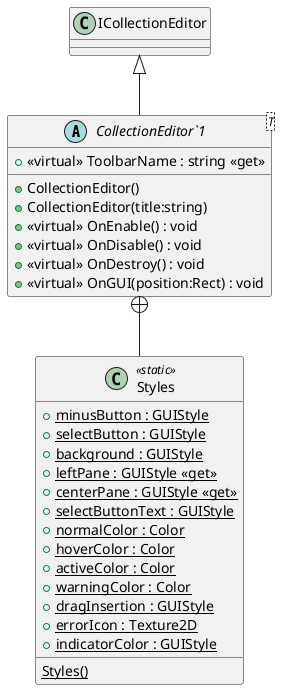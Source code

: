 @startuml
abstract class "CollectionEditor`1"<T> {
    + <<virtual>> ToolbarName : string <<get>>
    + CollectionEditor()
    + CollectionEditor(title:string)
    + <<virtual>> OnEnable() : void
    + <<virtual>> OnDisable() : void
    + <<virtual>> OnDestroy() : void
    + <<virtual>> OnGUI(position:Rect) : void
}
class Styles <<static>> {
    + {static} minusButton : GUIStyle
    + {static} selectButton : GUIStyle
    + {static} background : GUIStyle
    + {static} leftPane : GUIStyle <<get>>
    + {static} centerPane : GUIStyle <<get>>
    + {static} selectButtonText : GUIStyle
    + {static} normalColor : Color
    + {static} hoverColor : Color
    + {static} activeColor : Color
    + {static} warningColor : Color
    + {static} dragInsertion : GUIStyle
    + {static} errorIcon : Texture2D
    + {static} indicatorColor : GUIStyle
    {static} Styles()
}
ICollectionEditor <|-- "CollectionEditor`1"
"CollectionEditor`1" +-- Styles
@enduml
